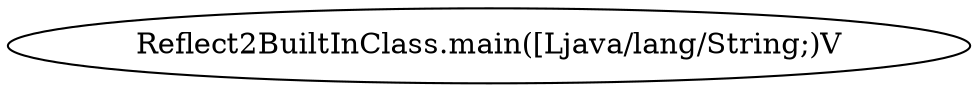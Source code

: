 digraph graphname {
rankdir="LR";
120 [label="Reflect2BuiltInClass.main([Ljava/lang/String;)V"]
}
